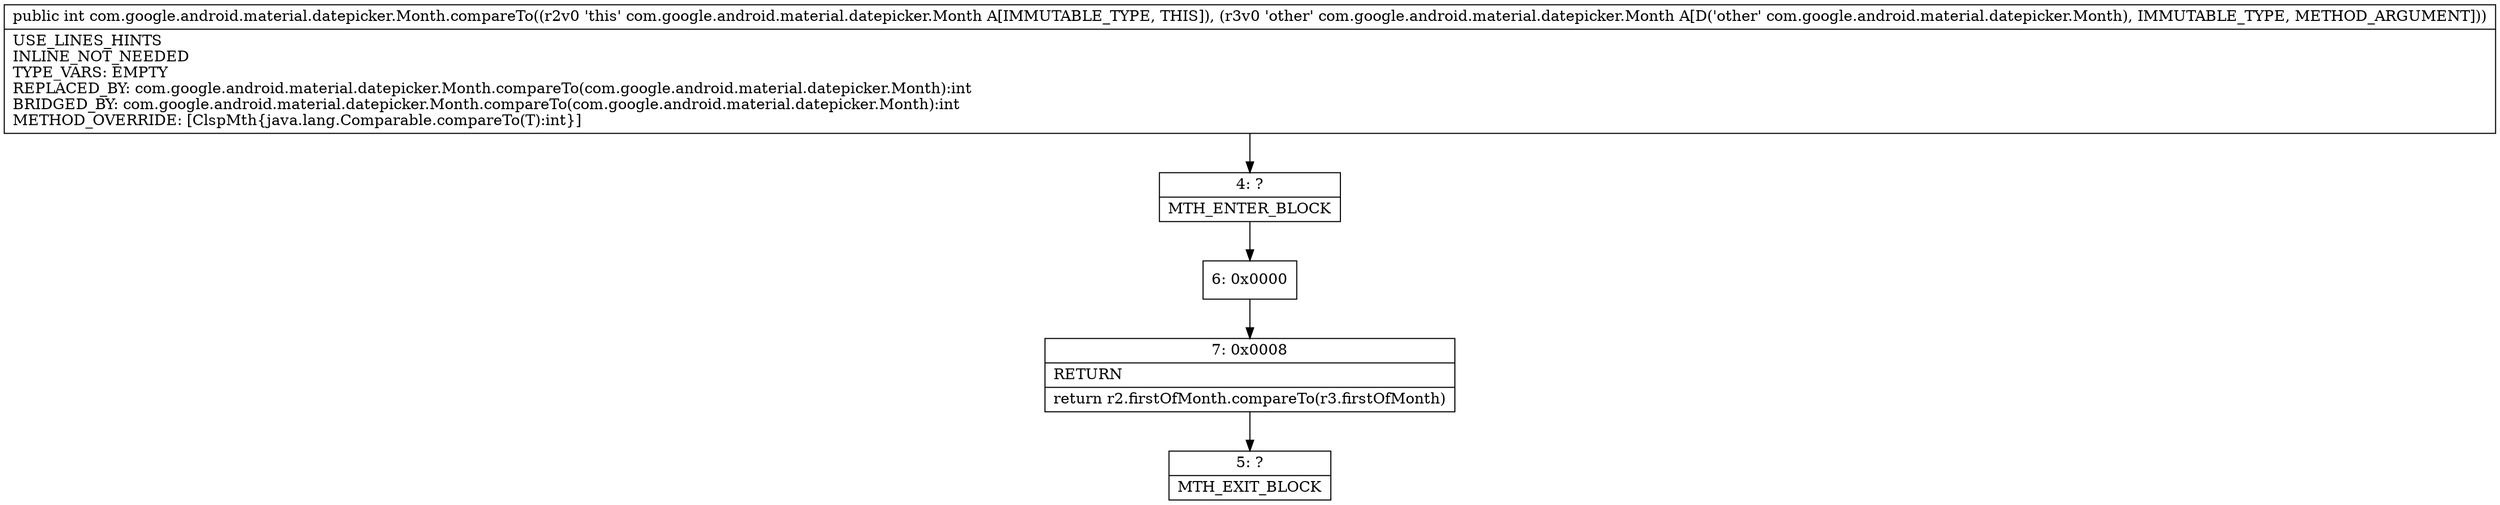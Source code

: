 digraph "CFG forcom.google.android.material.datepicker.Month.compareTo(Lcom\/google\/android\/material\/datepicker\/Month;)I" {
Node_4 [shape=record,label="{4\:\ ?|MTH_ENTER_BLOCK\l}"];
Node_6 [shape=record,label="{6\:\ 0x0000}"];
Node_7 [shape=record,label="{7\:\ 0x0008|RETURN\l|return r2.firstOfMonth.compareTo(r3.firstOfMonth)\l}"];
Node_5 [shape=record,label="{5\:\ ?|MTH_EXIT_BLOCK\l}"];
MethodNode[shape=record,label="{public int com.google.android.material.datepicker.Month.compareTo((r2v0 'this' com.google.android.material.datepicker.Month A[IMMUTABLE_TYPE, THIS]), (r3v0 'other' com.google.android.material.datepicker.Month A[D('other' com.google.android.material.datepicker.Month), IMMUTABLE_TYPE, METHOD_ARGUMENT]))  | USE_LINES_HINTS\lINLINE_NOT_NEEDED\lTYPE_VARS: EMPTY\lREPLACED_BY: com.google.android.material.datepicker.Month.compareTo(com.google.android.material.datepicker.Month):int\lBRIDGED_BY: com.google.android.material.datepicker.Month.compareTo(com.google.android.material.datepicker.Month):int\lMETHOD_OVERRIDE: [ClspMth\{java.lang.Comparable.compareTo(T):int\}]\l}"];
MethodNode -> Node_4;Node_4 -> Node_6;
Node_6 -> Node_7;
Node_7 -> Node_5;
}

